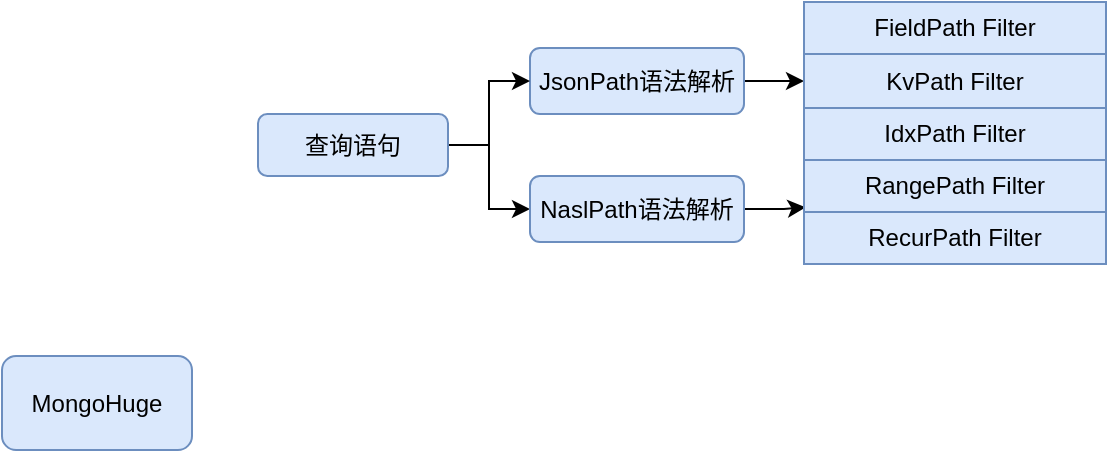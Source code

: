 <mxfile version="20.2.3" type="github">
  <diagram id="8otQLcGt8FNEt5Ys178s" name="第 1 页">
    <mxGraphModel dx="946" dy="500" grid="0" gridSize="10" guides="1" tooltips="1" connect="1" arrows="1" fold="1" page="1" pageScale="1" pageWidth="827" pageHeight="1169" math="0" shadow="0">
      <root>
        <mxCell id="0" />
        <mxCell id="1" parent="0" />
        <mxCell id="aqwmHBOElVPfrlmW572e-4" value="MongoHuge" style="text;html=1;align=center;verticalAlign=middle;whiteSpace=wrap;rounded=1;strokeColor=#6c8ebf;fillColor=#dae8fc;" parent="1" vertex="1">
          <mxGeometry x="76" y="253" width="95" height="47" as="geometry" />
        </mxCell>
        <mxCell id="usVySyoYdFnArKLF2NLm-28" style="edgeStyle=orthogonalEdgeStyle;rounded=0;orthogonalLoop=1;jettySize=auto;html=1;entryX=0;entryY=0.5;entryDx=0;entryDy=0;" edge="1" parent="1" source="usVySyoYdFnArKLF2NLm-3" target="usVySyoYdFnArKLF2NLm-13">
          <mxGeometry relative="1" as="geometry" />
        </mxCell>
        <mxCell id="usVySyoYdFnArKLF2NLm-3" value="JsonPath语法解析" style="text;html=1;align=center;verticalAlign=middle;whiteSpace=wrap;rounded=1;strokeColor=#6c8ebf;fillColor=#dae8fc;" vertex="1" parent="1">
          <mxGeometry x="340" y="99" width="107" height="33" as="geometry" />
        </mxCell>
        <mxCell id="usVySyoYdFnArKLF2NLm-6" style="edgeStyle=orthogonalEdgeStyle;rounded=0;orthogonalLoop=1;jettySize=auto;html=1;entryX=0;entryY=0.5;entryDx=0;entryDy=0;" edge="1" parent="1" source="usVySyoYdFnArKLF2NLm-4" target="usVySyoYdFnArKLF2NLm-3">
          <mxGeometry relative="1" as="geometry" />
        </mxCell>
        <mxCell id="usVySyoYdFnArKLF2NLm-7" style="edgeStyle=orthogonalEdgeStyle;rounded=0;orthogonalLoop=1;jettySize=auto;html=1;entryX=0;entryY=0.5;entryDx=0;entryDy=0;" edge="1" parent="1" source="usVySyoYdFnArKLF2NLm-4" target="usVySyoYdFnArKLF2NLm-5">
          <mxGeometry relative="1" as="geometry" />
        </mxCell>
        <mxCell id="usVySyoYdFnArKLF2NLm-4" value="查询语句" style="text;html=1;align=center;verticalAlign=middle;whiteSpace=wrap;rounded=1;strokeColor=#6c8ebf;fillColor=#dae8fc;" vertex="1" parent="1">
          <mxGeometry x="204" y="132" width="95" height="31" as="geometry" />
        </mxCell>
        <mxCell id="usVySyoYdFnArKLF2NLm-29" style="edgeStyle=orthogonalEdgeStyle;rounded=0;orthogonalLoop=1;jettySize=auto;html=1;entryX=0.005;entryY=-0.089;entryDx=0;entryDy=0;entryPerimeter=0;" edge="1" parent="1" source="usVySyoYdFnArKLF2NLm-5" target="usVySyoYdFnArKLF2NLm-23">
          <mxGeometry relative="1" as="geometry" />
        </mxCell>
        <mxCell id="usVySyoYdFnArKLF2NLm-5" value="NaslPath语法解析" style="text;html=1;align=center;verticalAlign=middle;whiteSpace=wrap;rounded=1;strokeColor=#6c8ebf;fillColor=#dae8fc;" vertex="1" parent="1">
          <mxGeometry x="340" y="163" width="107" height="33" as="geometry" />
        </mxCell>
        <mxCell id="usVySyoYdFnArKLF2NLm-8" value="" style="shape=table;html=1;whiteSpace=wrap;startSize=0;container=1;collapsible=0;childLayout=tableLayout;fillColor=#dae8fc;strokeColor=#6c8ebf;" vertex="1" parent="1">
          <mxGeometry x="477" y="76" width="151" height="131" as="geometry" />
        </mxCell>
        <mxCell id="usVySyoYdFnArKLF2NLm-9" value="" style="shape=tableRow;horizontal=0;startSize=0;swimlaneHead=0;swimlaneBody=0;top=0;left=0;bottom=0;right=0;collapsible=0;dropTarget=0;fillColor=none;points=[[0,0.5],[1,0.5]];portConstraint=eastwest;" vertex="1" parent="usVySyoYdFnArKLF2NLm-8">
          <mxGeometry width="151" height="26" as="geometry" />
        </mxCell>
        <mxCell id="usVySyoYdFnArKLF2NLm-10" value="FieldPath Filter" style="shape=partialRectangle;html=1;whiteSpace=wrap;connectable=0;fillColor=none;top=0;left=0;bottom=0;right=0;overflow=hidden;" vertex="1" parent="usVySyoYdFnArKLF2NLm-9">
          <mxGeometry width="151" height="26" as="geometry">
            <mxRectangle width="151" height="26" as="alternateBounds" />
          </mxGeometry>
        </mxCell>
        <mxCell id="usVySyoYdFnArKLF2NLm-13" value="" style="shape=tableRow;horizontal=0;startSize=0;swimlaneHead=0;swimlaneBody=0;top=0;left=0;bottom=0;right=0;collapsible=0;dropTarget=0;fillColor=none;points=[[0,0.5],[1,0.5]];portConstraint=eastwest;" vertex="1" parent="usVySyoYdFnArKLF2NLm-8">
          <mxGeometry y="26" width="151" height="27" as="geometry" />
        </mxCell>
        <mxCell id="usVySyoYdFnArKLF2NLm-14" value="KvPath Filter" style="shape=partialRectangle;html=1;whiteSpace=wrap;connectable=0;fillColor=none;top=0;left=0;bottom=0;right=0;overflow=hidden;" vertex="1" parent="usVySyoYdFnArKLF2NLm-13">
          <mxGeometry width="151" height="27" as="geometry">
            <mxRectangle width="151" height="27" as="alternateBounds" />
          </mxGeometry>
        </mxCell>
        <mxCell id="usVySyoYdFnArKLF2NLm-17" value="" style="shape=tableRow;horizontal=0;startSize=0;swimlaneHead=0;swimlaneBody=0;top=0;left=0;bottom=0;right=0;collapsible=0;dropTarget=0;fillColor=none;points=[[0,0.5],[1,0.5]];portConstraint=eastwest;" vertex="1" parent="usVySyoYdFnArKLF2NLm-8">
          <mxGeometry y="53" width="151" height="26" as="geometry" />
        </mxCell>
        <mxCell id="usVySyoYdFnArKLF2NLm-18" value="IdxPath Filter" style="shape=partialRectangle;html=1;whiteSpace=wrap;connectable=0;fillColor=none;top=0;left=0;bottom=0;right=0;overflow=hidden;" vertex="1" parent="usVySyoYdFnArKLF2NLm-17">
          <mxGeometry width="151" height="26" as="geometry">
            <mxRectangle width="151" height="26" as="alternateBounds" />
          </mxGeometry>
        </mxCell>
        <mxCell id="usVySyoYdFnArKLF2NLm-21" style="shape=tableRow;horizontal=0;startSize=0;swimlaneHead=0;swimlaneBody=0;top=0;left=0;bottom=0;right=0;collapsible=0;dropTarget=0;fillColor=none;points=[[0,0.5],[1,0.5]];portConstraint=eastwest;" vertex="1" parent="usVySyoYdFnArKLF2NLm-8">
          <mxGeometry y="79" width="151" height="26" as="geometry" />
        </mxCell>
        <mxCell id="usVySyoYdFnArKLF2NLm-22" value="RangePath Filter" style="shape=partialRectangle;html=1;whiteSpace=wrap;connectable=0;fillColor=none;top=0;left=0;bottom=0;right=0;overflow=hidden;" vertex="1" parent="usVySyoYdFnArKLF2NLm-21">
          <mxGeometry width="151" height="26" as="geometry">
            <mxRectangle width="151" height="26" as="alternateBounds" />
          </mxGeometry>
        </mxCell>
        <mxCell id="usVySyoYdFnArKLF2NLm-23" style="shape=tableRow;horizontal=0;startSize=0;swimlaneHead=0;swimlaneBody=0;top=0;left=0;bottom=0;right=0;collapsible=0;dropTarget=0;fillColor=none;points=[[0,0.5],[1,0.5]];portConstraint=eastwest;" vertex="1" parent="usVySyoYdFnArKLF2NLm-8">
          <mxGeometry y="105" width="151" height="26" as="geometry" />
        </mxCell>
        <mxCell id="usVySyoYdFnArKLF2NLm-24" value="RecurPath Filter" style="shape=partialRectangle;html=1;whiteSpace=wrap;connectable=0;fillColor=none;top=0;left=0;bottom=0;right=0;overflow=hidden;" vertex="1" parent="usVySyoYdFnArKLF2NLm-23">
          <mxGeometry width="151" height="26" as="geometry">
            <mxRectangle width="151" height="26" as="alternateBounds" />
          </mxGeometry>
        </mxCell>
      </root>
    </mxGraphModel>
  </diagram>
</mxfile>
